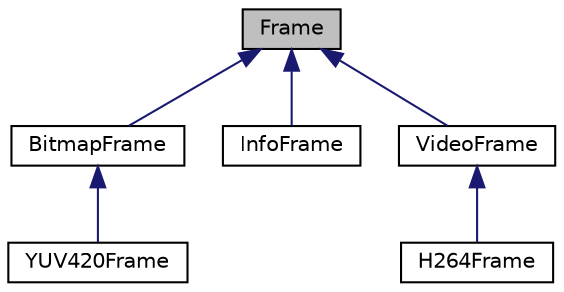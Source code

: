digraph "Frame"
{
  edge [fontname="Helvetica",fontsize="10",labelfontname="Helvetica",labelfontsize="10"];
  node [fontname="Helvetica",fontsize="10",shape=record];
  Node1 [label="Frame",height=0.2,width=0.4,color="black", fillcolor="grey75", style="filled", fontcolor="black"];
  Node1 -> Node2 [dir="back",color="midnightblue",fontsize="10",style="solid",fontname="Helvetica"];
  Node2 [label="BitmapFrame",height=0.2,width=0.4,color="black", fillcolor="white", style="filled",URL="$classBitmapFrame.html",tooltip="DEcoded video frame. "];
  Node2 -> Node3 [dir="back",color="midnightblue",fontsize="10",style="solid",fontname="Helvetica"];
  Node3 [label="YUV420Frame",height=0.2,width=0.4,color="black", fillcolor="white", style="filled",URL="$classYUV420Frame.html",tooltip="YUV420P Bitmap. "];
  Node1 -> Node4 [dir="back",color="midnightblue",fontsize="10",style="solid",fontname="Helvetica"];
  Node4 [label="InfoFrame",height=0.2,width=0.4,color="black", fillcolor="white", style="filled",URL="$classInfoFrame.html",tooltip="Frame carrying some sort of information, instead of a media payload. "];
  Node1 -> Node5 [dir="back",color="midnightblue",fontsize="10",style="solid",fontname="Helvetica"];
  Node5 [label="VideoFrame",height=0.2,width=0.4,color="black", fillcolor="white", style="filled",URL="$classVideoFrame.html",tooltip="ENcoded video frame. "];
  Node5 -> Node6 [dir="back",color="midnightblue",fontsize="10",style="solid",fontname="Helvetica"];
  Node6 [label="H264Frame",height=0.2,width=0.4,color="black", fillcolor="white", style="filled",URL="$classH264Frame.html",tooltip="Encoded H264 video frame. "];
}
